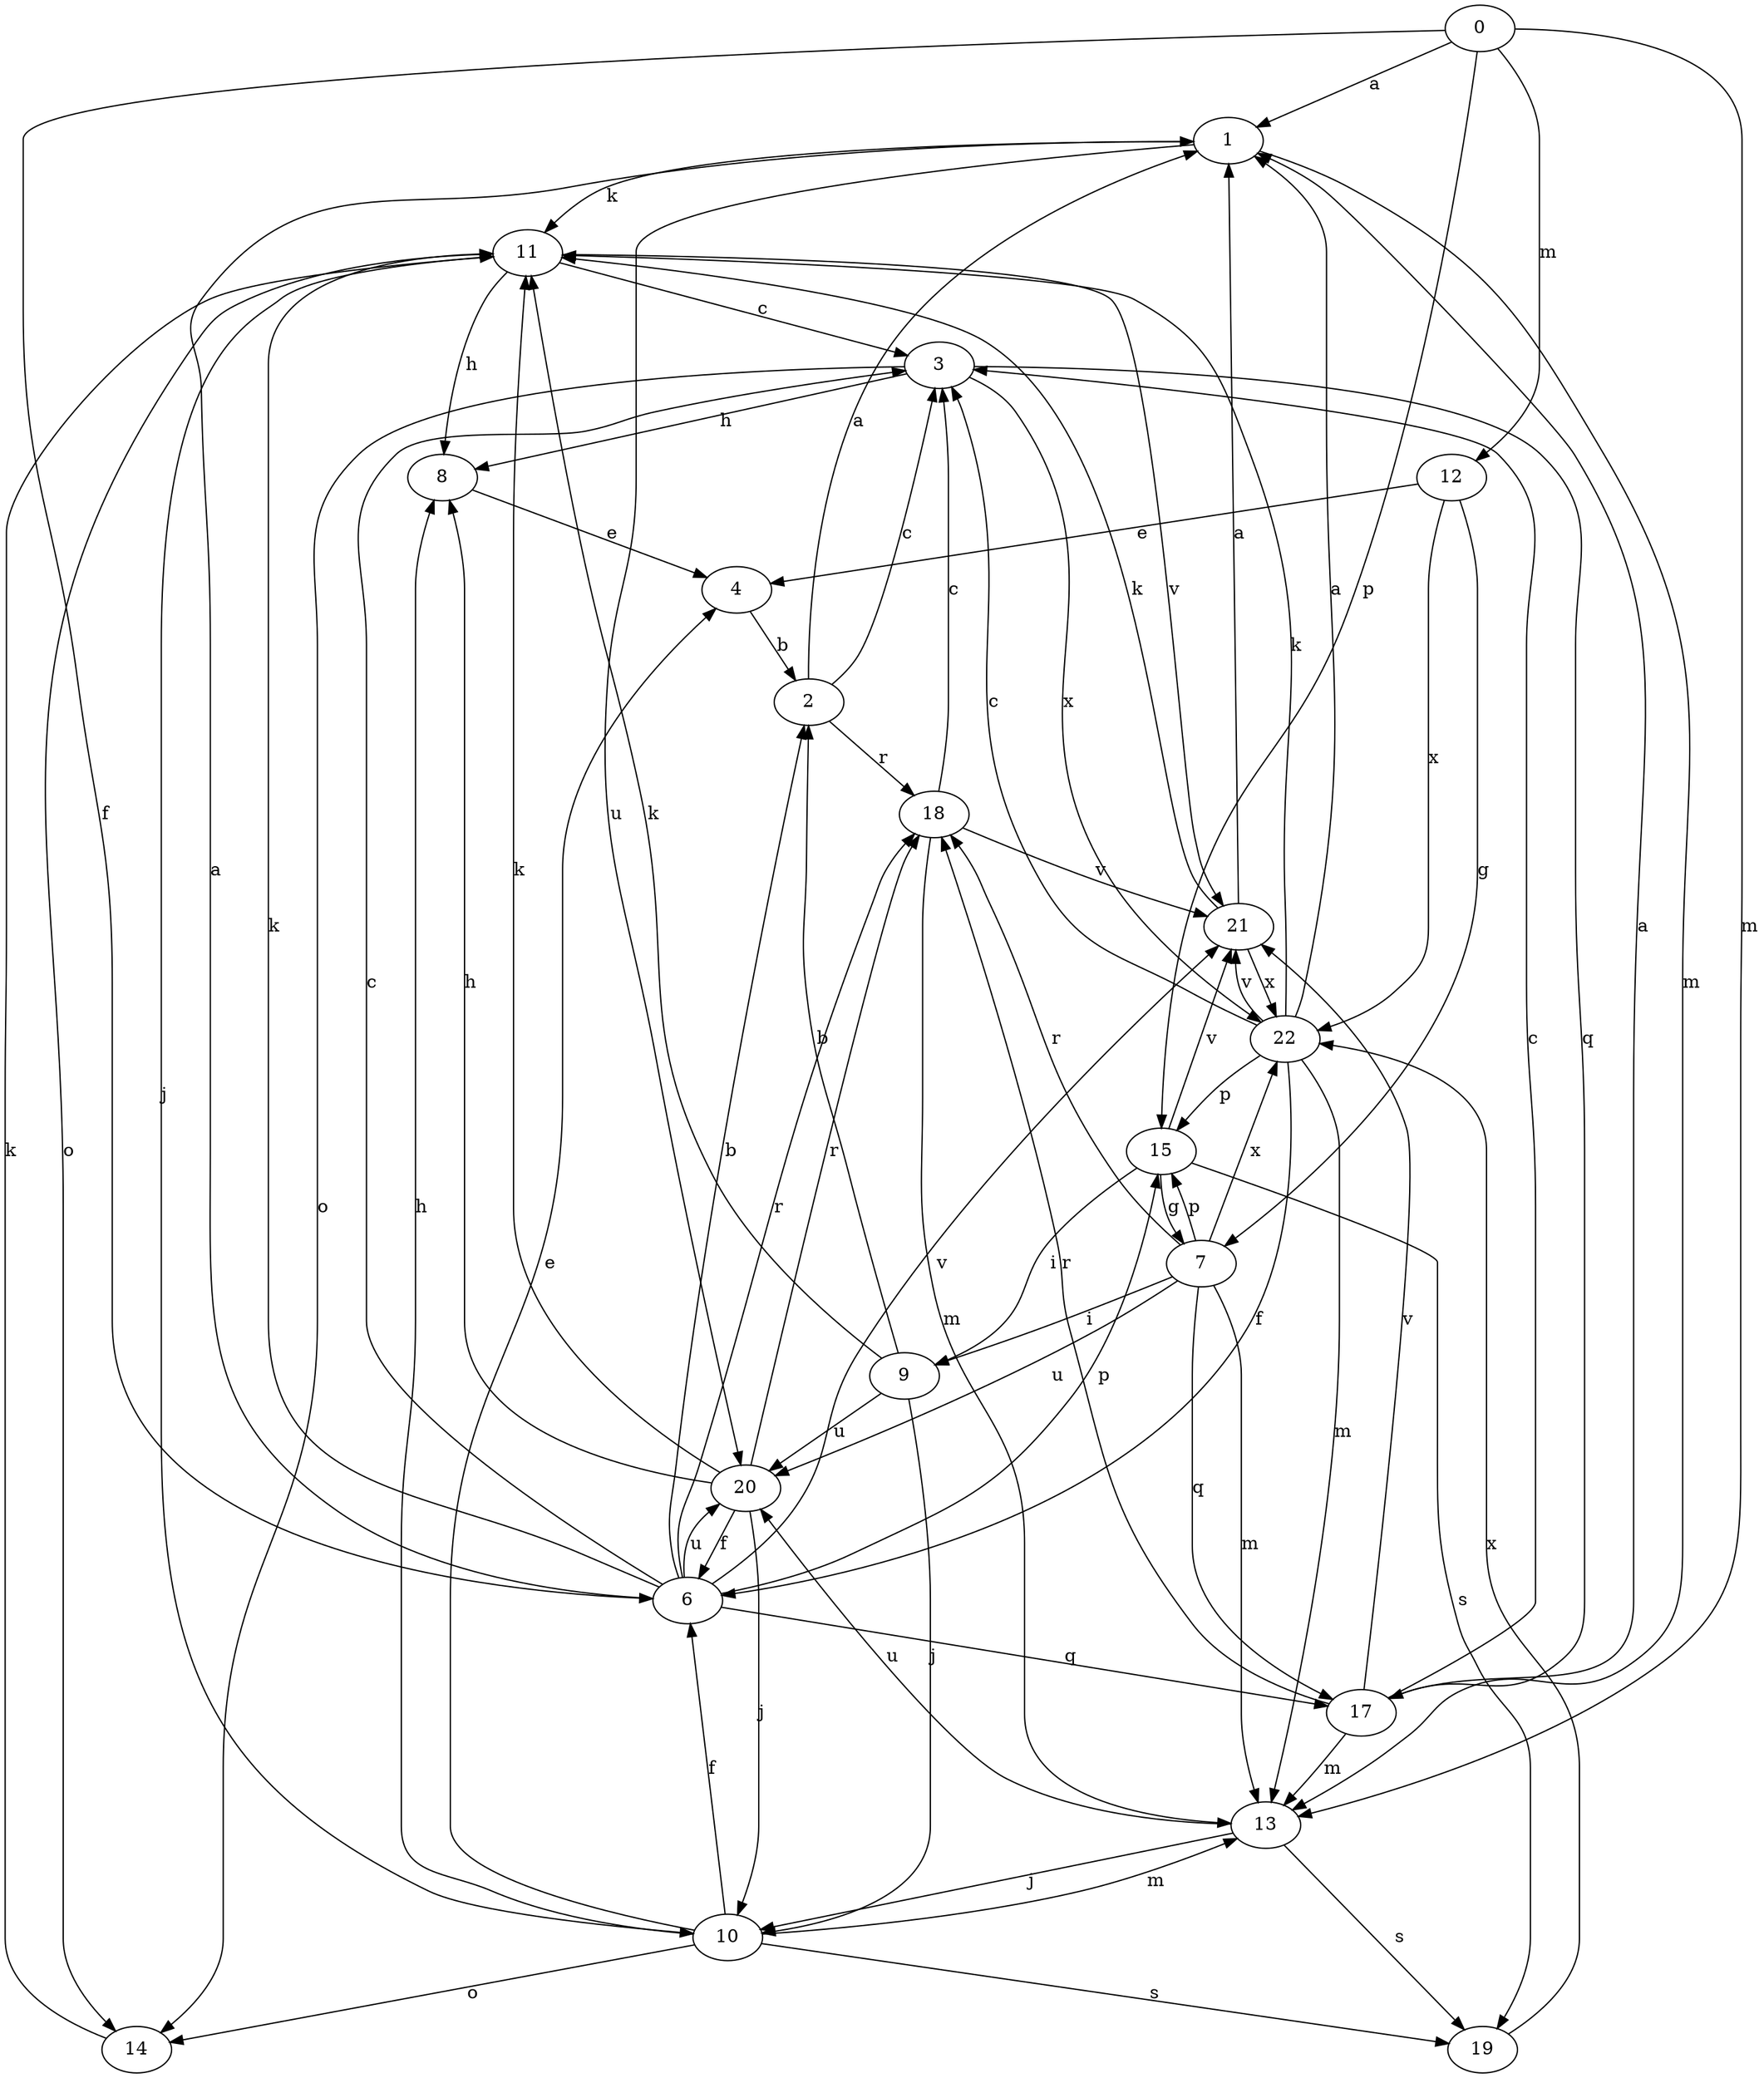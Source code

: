 strict digraph  {
1;
2;
3;
4;
6;
7;
8;
9;
0;
10;
11;
12;
13;
14;
15;
17;
18;
19;
20;
21;
22;
1 -> 11  [label=k];
1 -> 13  [label=m];
1 -> 20  [label=u];
2 -> 1  [label=a];
2 -> 3  [label=c];
2 -> 18  [label=r];
3 -> 8  [label=h];
3 -> 14  [label=o];
3 -> 17  [label=q];
3 -> 22  [label=x];
4 -> 2  [label=b];
6 -> 1  [label=a];
6 -> 2  [label=b];
6 -> 3  [label=c];
6 -> 11  [label=k];
6 -> 15  [label=p];
6 -> 17  [label=q];
6 -> 18  [label=r];
6 -> 20  [label=u];
6 -> 21  [label=v];
7 -> 9  [label=i];
7 -> 13  [label=m];
7 -> 15  [label=p];
7 -> 17  [label=q];
7 -> 18  [label=r];
7 -> 20  [label=u];
7 -> 22  [label=x];
8 -> 4  [label=e];
9 -> 2  [label=b];
9 -> 10  [label=j];
9 -> 11  [label=k];
9 -> 20  [label=u];
0 -> 1  [label=a];
0 -> 6  [label=f];
0 -> 12  [label=m];
0 -> 13  [label=m];
0 -> 15  [label=p];
10 -> 4  [label=e];
10 -> 6  [label=f];
10 -> 8  [label=h];
10 -> 13  [label=m];
10 -> 14  [label=o];
10 -> 19  [label=s];
11 -> 3  [label=c];
11 -> 8  [label=h];
11 -> 10  [label=j];
11 -> 14  [label=o];
11 -> 21  [label=v];
12 -> 4  [label=e];
12 -> 7  [label=g];
12 -> 22  [label=x];
13 -> 10  [label=j];
13 -> 19  [label=s];
13 -> 20  [label=u];
14 -> 11  [label=k];
15 -> 7  [label=g];
15 -> 9  [label=i];
15 -> 19  [label=s];
15 -> 21  [label=v];
17 -> 1  [label=a];
17 -> 3  [label=c];
17 -> 13  [label=m];
17 -> 18  [label=r];
17 -> 21  [label=v];
18 -> 3  [label=c];
18 -> 13  [label=m];
18 -> 21  [label=v];
19 -> 22  [label=x];
20 -> 6  [label=f];
20 -> 8  [label=h];
20 -> 10  [label=j];
20 -> 11  [label=k];
20 -> 18  [label=r];
21 -> 1  [label=a];
21 -> 11  [label=k];
21 -> 22  [label=x];
22 -> 1  [label=a];
22 -> 3  [label=c];
22 -> 6  [label=f];
22 -> 11  [label=k];
22 -> 13  [label=m];
22 -> 15  [label=p];
22 -> 21  [label=v];
}
